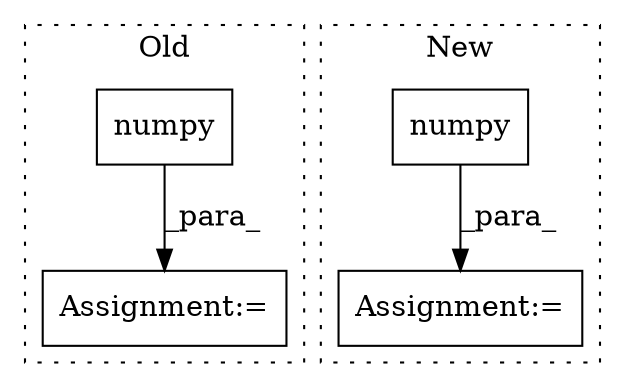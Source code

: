 digraph G {
subgraph cluster0 {
1 [label="numpy" a="32" s="3647" l="7" shape="box"];
4 [label="Assignment:=" a="7" s="3519" l="1" shape="box"];
label = "Old";
style="dotted";
}
subgraph cluster1 {
2 [label="numpy" a="32" s="3618" l="7" shape="box"];
3 [label="Assignment:=" a="7" s="3598" l="1" shape="box"];
label = "New";
style="dotted";
}
1 -> 4 [label="_para_"];
2 -> 3 [label="_para_"];
}